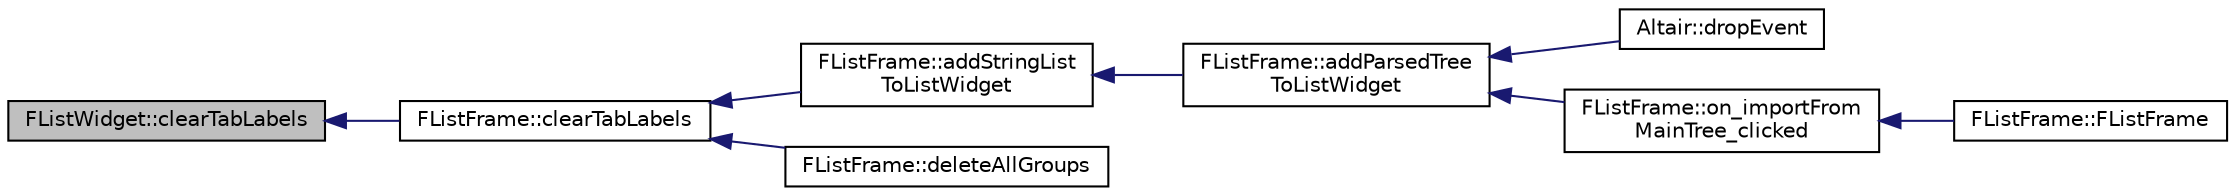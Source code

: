 digraph "FListWidget::clearTabLabels"
{
 // INTERACTIVE_SVG=YES
  edge [fontname="Helvetica",fontsize="10",labelfontname="Helvetica",labelfontsize="10"];
  node [fontname="Helvetica",fontsize="10",shape=record];
  rankdir="LR";
  Node12 [label="FListWidget::clearTabLabels",height=0.2,width=0.4,color="black", fillcolor="grey75", style="filled", fontcolor="black"];
  Node12 -> Node13 [dir="back",color="midnightblue",fontsize="10",style="solid",fontname="Helvetica"];
  Node13 [label="FListFrame::clearTabLabels",height=0.2,width=0.4,color="black", fillcolor="white", style="filled",URL="$class_f_list_frame.html#a9353fe4926e97788a6462c3ee79f6a15"];
  Node13 -> Node14 [dir="back",color="midnightblue",fontsize="10",style="solid",fontname="Helvetica"];
  Node14 [label="FListFrame::addStringList\lToListWidget",height=0.2,width=0.4,color="black", fillcolor="white", style="filled",URL="$class_f_list_frame.html#af8c91e66c02e4c6f1f0fb66097903b73"];
  Node14 -> Node15 [dir="back",color="midnightblue",fontsize="10",style="solid",fontname="Helvetica"];
  Node15 [label="FListFrame::addParsedTree\lToListWidget",height=0.2,width=0.4,color="black", fillcolor="white", style="filled",URL="$class_f_list_frame.html#a4228ed10f2d800b92ff34e2f25edcd8c",tooltip="Ajoute les fichiers d&#39;une portion d&#39;arborescence de fichiers au composant courant de l&#39;onglet central..."];
  Node15 -> Node16 [dir="back",color="midnightblue",fontsize="10",style="solid",fontname="Helvetica"];
  Node16 [label="Altair::dropEvent",height=0.2,width=0.4,color="black", fillcolor="white", style="filled",URL="$class_altair.html#a1afa285a65e0bdff4c761ad05ec9f8df",tooltip="Fonction réimplémentée : fin du déplacement de la souris. "];
  Node15 -> Node17 [dir="back",color="midnightblue",fontsize="10",style="solid",fontname="Helvetica"];
  Node17 [label="FListFrame::on_importFrom\lMainTree_clicked",height=0.2,width=0.4,color="black", fillcolor="white", style="filled",URL="$class_f_list_frame.html#ac14c494842340a0438766256c01f83bc"];
  Node17 -> Node18 [dir="back",color="midnightblue",fontsize="10",style="solid",fontname="Helvetica"];
  Node18 [label="FListFrame::FListFrame",height=0.2,width=0.4,color="black", fillcolor="white", style="filled",URL="$class_f_list_frame.html#a865246df8a4d4000ac3c818abc6d7f71",tooltip="Constructeur de la classe. "];
  Node13 -> Node19 [dir="back",color="midnightblue",fontsize="10",style="solid",fontname="Helvetica"];
  Node19 [label="FListFrame::deleteAllGroups",height=0.2,width=0.4,color="black", fillcolor="white", style="filled",URL="$class_f_list_frame.html#ada81151d6709895846c46555cdc1ec93",tooltip="Efface tous les onglets et, selon la valeur des paramètres, insère un onglet vierge (ou pas) et effac..."];
}
